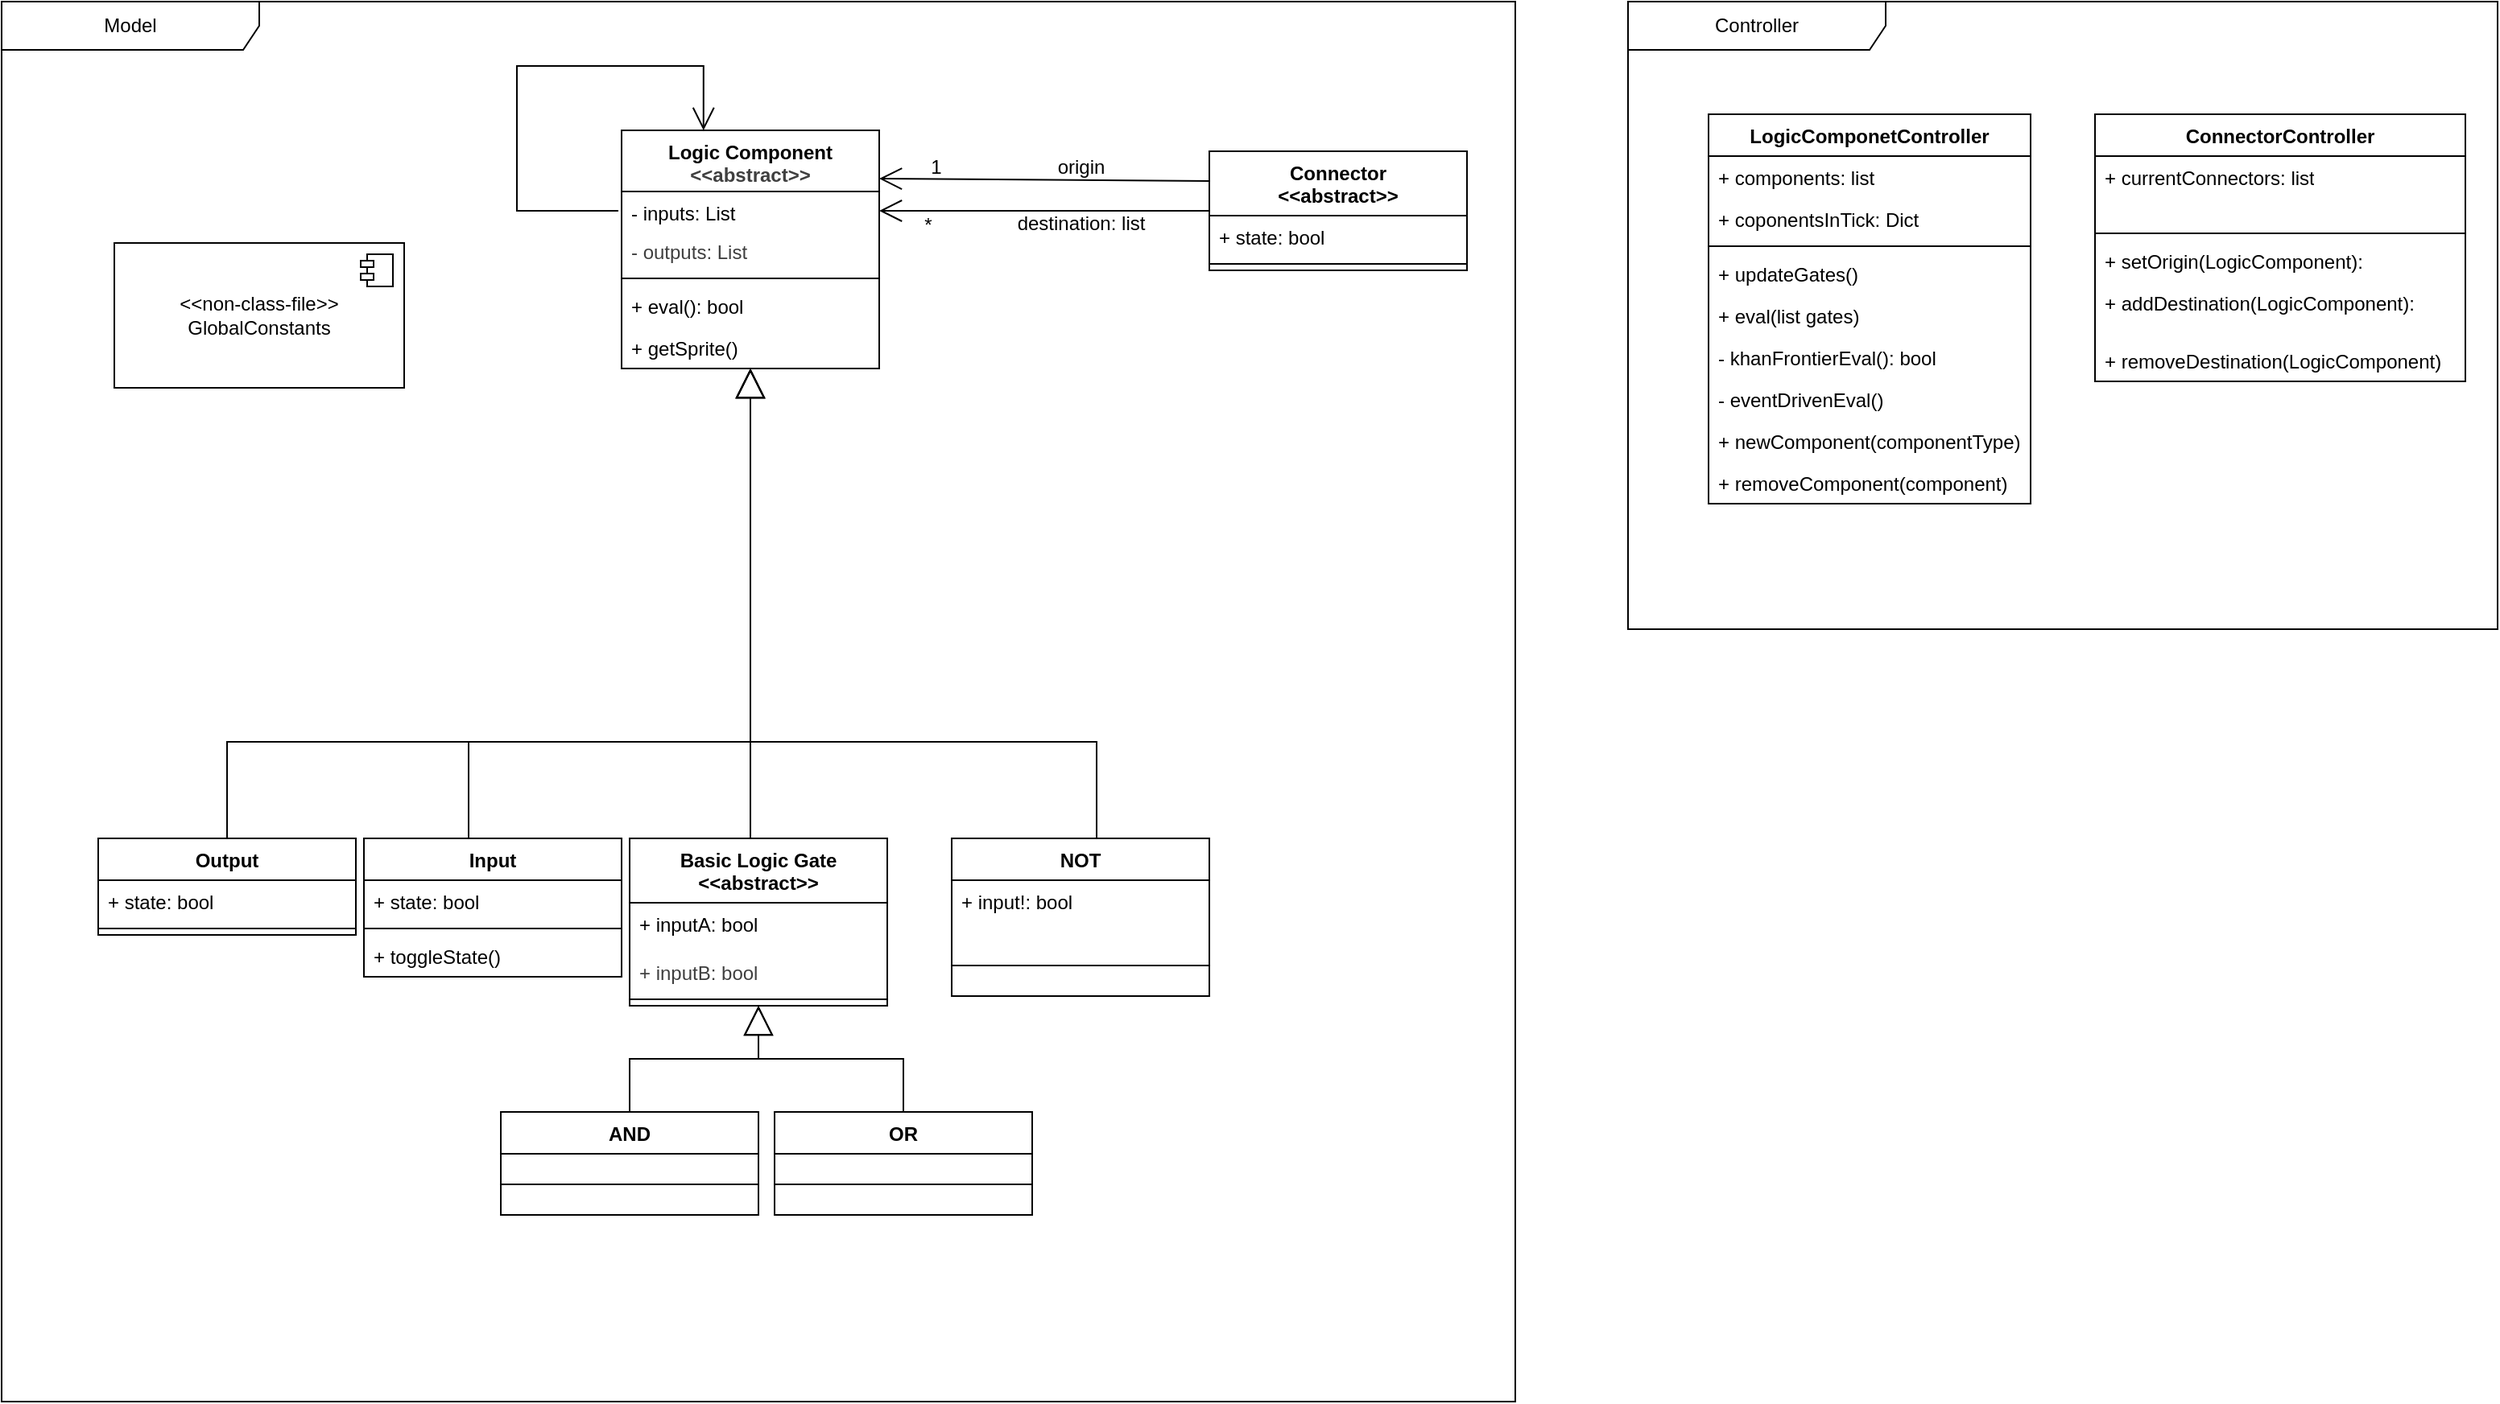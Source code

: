<mxfile>
    <diagram id="LUwpJlZDlmn8VWZQNu5N" name="Page-1">
        <mxGraphModel dx="1345" dy="1198" grid="1" gridSize="10" guides="1" tooltips="1" connect="1" arrows="1" fold="1" page="0" pageScale="1" pageWidth="850" pageHeight="1100" math="0" shadow="0">
            <root>
                <mxCell id="0"/>
                <mxCell id="1" parent="0"/>
                <mxCell id="5" value="" style="endArrow=block;endSize=16;endFill=0;html=1;edgeStyle=orthogonalEdgeStyle;rounded=0;curved=0;" parent="1" source="8" target="25" edge="1">
                    <mxGeometry width="160" relative="1" as="geometry">
                        <mxPoint x="590" y="530" as="sourcePoint"/>
                        <mxPoint x="769.957" y="228.0" as="targetPoint"/>
                        <Array as="points">
                            <mxPoint x="590" y="470"/>
                            <mxPoint x="765" y="470"/>
                        </Array>
                    </mxGeometry>
                </mxCell>
                <mxCell id="8" value="Input" style="swimlane;fontStyle=1;align=center;verticalAlign=top;childLayout=stackLayout;horizontal=1;startSize=26;horizontalStack=0;resizeParent=1;resizeParentMax=0;resizeLast=0;collapsible=1;marginBottom=0;whiteSpace=wrap;html=1;" parent="1" vertex="1">
                    <mxGeometry x="525" y="530" width="160" height="86" as="geometry"/>
                </mxCell>
                <mxCell id="9" value="+ state: bool" style="text;strokeColor=none;fillColor=none;align=left;verticalAlign=top;spacingLeft=4;spacingRight=4;overflow=hidden;rotatable=0;points=[[0,0.5],[1,0.5]];portConstraint=eastwest;whiteSpace=wrap;html=1;" parent="8" vertex="1">
                    <mxGeometry y="26" width="160" height="26" as="geometry"/>
                </mxCell>
                <mxCell id="10" value="" style="line;strokeWidth=1;fillColor=none;align=left;verticalAlign=middle;spacingTop=-1;spacingLeft=3;spacingRight=3;rotatable=0;labelPosition=right;points=[];portConstraint=eastwest;strokeColor=inherit;" parent="8" vertex="1">
                    <mxGeometry y="52" width="160" height="8" as="geometry"/>
                </mxCell>
                <mxCell id="11" value="+ toggleState()" style="text;strokeColor=none;fillColor=none;align=left;verticalAlign=top;spacingLeft=4;spacingRight=4;overflow=hidden;rotatable=0;points=[[0,0.5],[1,0.5]];portConstraint=eastwest;whiteSpace=wrap;html=1;" parent="8" vertex="1">
                    <mxGeometry y="60" width="160" height="26" as="geometry"/>
                </mxCell>
                <mxCell id="12" value="Output" style="swimlane;fontStyle=1;align=center;verticalAlign=top;childLayout=stackLayout;horizontal=1;startSize=26;horizontalStack=0;resizeParent=1;resizeParentMax=0;resizeLast=0;collapsible=1;marginBottom=0;whiteSpace=wrap;html=1;" parent="1" vertex="1">
                    <mxGeometry x="360" y="530" width="160" height="60" as="geometry"/>
                </mxCell>
                <mxCell id="13" value="+ state: bool" style="text;strokeColor=none;fillColor=none;align=left;verticalAlign=top;spacingLeft=4;spacingRight=4;overflow=hidden;rotatable=0;points=[[0,0.5],[1,0.5]];portConstraint=eastwest;whiteSpace=wrap;html=1;" parent="12" vertex="1">
                    <mxGeometry y="26" width="160" height="26" as="geometry"/>
                </mxCell>
                <mxCell id="14" value="" style="line;strokeWidth=1;fillColor=none;align=left;verticalAlign=middle;spacingTop=-1;spacingLeft=3;spacingRight=3;rotatable=0;labelPosition=right;points=[];portConstraint=eastwest;strokeColor=inherit;" parent="12" vertex="1">
                    <mxGeometry y="52" width="160" height="8" as="geometry"/>
                </mxCell>
                <mxCell id="Kiy71lXaT0EYH4YXisjU-16" value="Basic Logic Gate&lt;br&gt;&lt;div&gt;&amp;lt;&amp;lt;abstract&amp;gt;&amp;gt;&lt;/div&gt;&lt;div&gt;&lt;br&gt;&lt;/div&gt;" style="swimlane;fontStyle=1;align=center;verticalAlign=top;childLayout=stackLayout;horizontal=1;startSize=40;horizontalStack=0;resizeParent=1;resizeParentMax=0;resizeLast=0;collapsible=1;marginBottom=0;whiteSpace=wrap;html=1;" parent="1" vertex="1">
                    <mxGeometry x="690" y="530" width="160" height="104" as="geometry"/>
                </mxCell>
                <mxCell id="Kiy71lXaT0EYH4YXisjU-17" value="+ inputA: bool" style="text;strokeColor=none;fillColor=none;align=left;verticalAlign=top;spacingLeft=4;spacingRight=4;overflow=hidden;rotatable=0;points=[[0,0.5],[1,0.5]];portConstraint=eastwest;whiteSpace=wrap;html=1;" parent="Kiy71lXaT0EYH4YXisjU-16" vertex="1">
                    <mxGeometry y="40" width="160" height="30" as="geometry"/>
                </mxCell>
                <mxCell id="21" value="&lt;span style=&quot;color: rgb(63, 63, 63);&quot;&gt;+ inputB: bool&lt;/span&gt;" style="text;strokeColor=none;fillColor=none;align=left;verticalAlign=top;spacingLeft=4;spacingRight=4;overflow=hidden;rotatable=0;points=[[0,0.5],[1,0.5]];portConstraint=eastwest;whiteSpace=wrap;html=1;" parent="Kiy71lXaT0EYH4YXisjU-16" vertex="1">
                    <mxGeometry y="70" width="160" height="26" as="geometry"/>
                </mxCell>
                <mxCell id="Kiy71lXaT0EYH4YXisjU-18" value="" style="line;strokeWidth=1;fillColor=none;align=left;verticalAlign=middle;spacingTop=-1;spacingLeft=3;spacingRight=3;rotatable=0;labelPosition=right;points=[];portConstraint=eastwest;strokeColor=inherit;" parent="Kiy71lXaT0EYH4YXisjU-16" vertex="1">
                    <mxGeometry y="96" width="160" height="8" as="geometry"/>
                </mxCell>
                <mxCell id="18" value="" style="endArrow=block;endSize=16;endFill=0;html=1;edgeStyle=orthogonalEdgeStyle;rounded=0;" parent="1" source="12" target="25" edge="1">
                    <mxGeometry width="160" relative="1" as="geometry">
                        <mxPoint x="520" y="390" as="sourcePoint"/>
                        <mxPoint x="769.957" y="228.0" as="targetPoint"/>
                        <Array as="points">
                            <mxPoint x="440" y="470"/>
                            <mxPoint x="765" y="470"/>
                        </Array>
                    </mxGeometry>
                </mxCell>
                <mxCell id="tFjuQPNSl8052ZNlTeMt-20" value="AND" style="swimlane;fontStyle=1;align=center;verticalAlign=top;childLayout=stackLayout;horizontal=1;startSize=26;horizontalStack=0;resizeParent=1;resizeParentMax=0;resizeLast=0;collapsible=1;marginBottom=0;whiteSpace=wrap;html=1;" parent="1" vertex="1">
                    <mxGeometry x="610" y="700" width="160" height="64" as="geometry"/>
                </mxCell>
                <mxCell id="tFjuQPNSl8052ZNlTeMt-22" value="" style="line;strokeWidth=1;fillColor=none;align=left;verticalAlign=middle;spacingTop=-1;spacingLeft=3;spacingRight=3;rotatable=0;labelPosition=right;points=[];portConstraint=eastwest;strokeColor=inherit;" parent="tFjuQPNSl8052ZNlTeMt-20" vertex="1">
                    <mxGeometry y="26" width="160" height="38" as="geometry"/>
                </mxCell>
                <mxCell id="tFjuQPNSl8052ZNlTeMt-23" value="" style="endArrow=block;endSize=16;endFill=0;html=1;exitX=0.5;exitY=0;exitDx=0;exitDy=0;rounded=0;edgeStyle=orthogonalEdgeStyle;" parent="1" source="tFjuQPNSl8052ZNlTeMt-20" target="Kiy71lXaT0EYH4YXisjU-16" edge="1">
                    <mxGeometry width="160" relative="1" as="geometry">
                        <mxPoint x="793.562" y="813" as="sourcePoint"/>
                        <mxPoint x="760" y="640" as="targetPoint"/>
                    </mxGeometry>
                </mxCell>
                <mxCell id="tFjuQPNSl8052ZNlTeMt-27" value="OR" style="swimlane;fontStyle=1;align=center;verticalAlign=top;childLayout=stackLayout;horizontal=1;startSize=26;horizontalStack=0;resizeParent=1;resizeParentMax=0;resizeLast=0;collapsible=1;marginBottom=0;whiteSpace=wrap;html=1;" parent="1" vertex="1">
                    <mxGeometry x="780" y="700" width="160" height="64" as="geometry"/>
                </mxCell>
                <mxCell id="tFjuQPNSl8052ZNlTeMt-29" value="" style="line;strokeWidth=1;fillColor=none;align=left;verticalAlign=middle;spacingTop=-1;spacingLeft=3;spacingRight=3;rotatable=0;labelPosition=right;points=[];portConstraint=eastwest;strokeColor=inherit;" parent="tFjuQPNSl8052ZNlTeMt-27" vertex="1">
                    <mxGeometry y="26" width="160" height="38" as="geometry"/>
                </mxCell>
                <mxCell id="tFjuQPNSl8052ZNlTeMt-30" value="" style="endArrow=block;endSize=16;endFill=0;html=1;exitX=0.5;exitY=0;exitDx=0;exitDy=0;rounded=0;edgeStyle=orthogonalEdgeStyle;" parent="1" source="tFjuQPNSl8052ZNlTeMt-27" target="Kiy71lXaT0EYH4YXisjU-16" edge="1">
                    <mxGeometry width="160" relative="1" as="geometry">
                        <mxPoint x="978.562" y="821" as="sourcePoint"/>
                        <mxPoint x="955" y="616" as="targetPoint"/>
                    </mxGeometry>
                </mxCell>
                <mxCell id="tFjuQPNSl8052ZNlTeMt-31" value="NOT" style="swimlane;fontStyle=1;align=center;verticalAlign=top;childLayout=stackLayout;horizontal=1;startSize=26;horizontalStack=0;resizeParent=1;resizeParentMax=0;resizeLast=0;collapsible=1;marginBottom=0;whiteSpace=wrap;html=1;" parent="1" vertex="1">
                    <mxGeometry x="890" y="530" width="160" height="98" as="geometry"/>
                </mxCell>
                <mxCell id="tFjuQPNSl8052ZNlTeMt-32" value="+ input!: bool" style="text;strokeColor=none;fillColor=none;align=left;verticalAlign=top;spacingLeft=4;spacingRight=4;overflow=hidden;rotatable=0;points=[[0,0.5],[1,0.5]];portConstraint=eastwest;whiteSpace=wrap;html=1;" parent="tFjuQPNSl8052ZNlTeMt-31" vertex="1">
                    <mxGeometry y="26" width="160" height="34" as="geometry"/>
                </mxCell>
                <mxCell id="tFjuQPNSl8052ZNlTeMt-33" value="" style="line;strokeWidth=1;fillColor=none;align=left;verticalAlign=middle;spacingTop=-1;spacingLeft=3;spacingRight=3;rotatable=0;labelPosition=right;points=[];portConstraint=eastwest;strokeColor=inherit;" parent="tFjuQPNSl8052ZNlTeMt-31" vertex="1">
                    <mxGeometry y="60" width="160" height="38" as="geometry"/>
                </mxCell>
                <mxCell id="tFjuQPNSl8052ZNlTeMt-34" value="" style="endArrow=block;endSize=16;endFill=0;html=1;exitX=0.5;exitY=0;exitDx=0;exitDy=0;rounded=0;edgeStyle=orthogonalEdgeStyle;" parent="1" source="tFjuQPNSl8052ZNlTeMt-31" target="25" edge="1">
                    <mxGeometry width="160" relative="1" as="geometry">
                        <mxPoint x="1168.562" y="569" as="sourcePoint"/>
                        <mxPoint x="769.957" y="228.0" as="targetPoint"/>
                        <Array as="points">
                            <mxPoint x="980" y="530"/>
                            <mxPoint x="980" y="470"/>
                            <mxPoint x="765" y="470"/>
                        </Array>
                    </mxGeometry>
                </mxCell>
                <mxCell id="25" value="&lt;span style=&quot;color: rgb(0, 0, 0);&quot;&gt;Logic Component&lt;/span&gt;&lt;div style=&quot;color: rgb(63, 63, 63); scrollbar-color: rgb(226, 226, 226) rgb(251, 251, 251);&quot;&gt;&amp;lt;&amp;lt;abstract&amp;gt;&amp;gt;&lt;/div&gt;" style="swimlane;fontStyle=1;align=center;verticalAlign=top;childLayout=stackLayout;horizontal=1;startSize=38;horizontalStack=0;resizeParent=1;resizeParentMax=0;resizeLast=0;collapsible=1;marginBottom=0;whiteSpace=wrap;html=1;" parent="1" vertex="1">
                    <mxGeometry x="685" y="90" width="160" height="148" as="geometry"/>
                </mxCell>
                <mxCell id="tFjuQPNSl8052ZNlTeMt-38" value="- inputs: List" style="text;strokeColor=none;fillColor=none;align=left;verticalAlign=top;spacingLeft=4;spacingRight=4;overflow=hidden;rotatable=0;points=[[0,0.5],[1,0.5]];portConstraint=eastwest;whiteSpace=wrap;html=1;" parent="25" vertex="1">
                    <mxGeometry y="38" width="160" height="24" as="geometry"/>
                </mxCell>
                <mxCell id="23" value="&lt;span style=&quot;color: rgb(63, 63, 63);&quot;&gt;- outputs: List&lt;/span&gt;" style="text;strokeColor=none;fillColor=none;align=left;verticalAlign=top;spacingLeft=4;spacingRight=4;overflow=hidden;rotatable=0;points=[[0,0.5],[1,0.5]];portConstraint=eastwest;whiteSpace=wrap;html=1;" parent="25" vertex="1">
                    <mxGeometry y="62" width="160" height="26" as="geometry"/>
                </mxCell>
                <mxCell id="27" value="" style="line;strokeWidth=1;fillColor=none;align=left;verticalAlign=middle;spacingTop=-1;spacingLeft=3;spacingRight=3;rotatable=0;labelPosition=right;points=[];portConstraint=eastwest;strokeColor=inherit;" parent="25" vertex="1">
                    <mxGeometry y="88" width="160" height="8" as="geometry"/>
                </mxCell>
                <mxCell id="tFjuQPNSl8052ZNlTeMt-41" value="+ eval(): bool" style="text;strokeColor=none;fillColor=none;align=left;verticalAlign=top;spacingLeft=4;spacingRight=4;overflow=hidden;rotatable=0;points=[[0,0.5],[1,0.5]];portConstraint=eastwest;whiteSpace=wrap;html=1;" parent="25" vertex="1">
                    <mxGeometry y="96" width="160" height="26" as="geometry"/>
                </mxCell>
                <mxCell id="24" value="+ getSprite()" style="text;strokeColor=none;fillColor=none;align=left;verticalAlign=top;spacingLeft=4;spacingRight=4;overflow=hidden;rotatable=0;points=[[0,0.5],[1,0.5]];portConstraint=eastwest;whiteSpace=wrap;html=1;" parent="25" vertex="1">
                    <mxGeometry y="122" width="160" height="26" as="geometry"/>
                </mxCell>
                <mxCell id="tFjuQPNSl8052ZNlTeMt-51" value="" style="endArrow=open;endFill=1;endSize=12;html=1;entryX=0.318;entryY=0;entryDx=0;entryDy=0;entryPerimeter=0;edgeStyle=orthogonalEdgeStyle;rounded=0;curved=0;" parent="25" target="25" edge="1">
                    <mxGeometry width="160" relative="1" as="geometry">
                        <mxPoint x="-2" y="50" as="sourcePoint"/>
                        <mxPoint x="-305" y="58.63" as="targetPoint"/>
                        <Array as="points">
                            <mxPoint x="-65" y="50"/>
                            <mxPoint x="-65" y="-40"/>
                            <mxPoint x="51" y="-40"/>
                        </Array>
                    </mxGeometry>
                </mxCell>
                <mxCell id="29" value="" style="endArrow=block;endSize=16;endFill=0;html=1;edgeStyle=orthogonalEdgeStyle;rounded=0;curved=0;" parent="1" source="Kiy71lXaT0EYH4YXisjU-16" target="25" edge="1">
                    <mxGeometry width="160" relative="1" as="geometry">
                        <mxPoint x="790" y="370" as="sourcePoint"/>
                        <mxPoint x="950" y="370" as="targetPoint"/>
                        <Array as="points">
                            <mxPoint x="765" y="500"/>
                            <mxPoint x="765" y="500"/>
                        </Array>
                    </mxGeometry>
                </mxCell>
                <mxCell id="tFjuQPNSl8052ZNlTeMt-49" value="Model" style="shape=umlFrame;whiteSpace=wrap;html=1;pointerEvents=0;recursiveResize=0;container=1;collapsible=0;width=160;" parent="1" vertex="1">
                    <mxGeometry x="300" y="10" width="940" height="870" as="geometry"/>
                </mxCell>
                <mxCell id="31" value="" style="endArrow=open;endFill=1;endSize=12;html=1;exitX=0;exitY=0.25;exitDx=0;exitDy=0;" parent="tFjuQPNSl8052ZNlTeMt-49" source="Kiy71lXaT0EYH4YXisjU-20" edge="1">
                    <mxGeometry width="160" relative="1" as="geometry">
                        <mxPoint x="830" y="110.0" as="sourcePoint"/>
                        <mxPoint x="545" y="110" as="targetPoint"/>
                    </mxGeometry>
                </mxCell>
                <mxCell id="33" value="origin" style="text;html=1;align=center;verticalAlign=middle;resizable=0;points=[];autosize=1;strokeColor=none;fillColor=none;" parent="tFjuQPNSl8052ZNlTeMt-49" vertex="1">
                    <mxGeometry x="645" y="88" width="50" height="30" as="geometry"/>
                </mxCell>
                <mxCell id="35" value="destination: list" style="text;html=1;align=center;verticalAlign=middle;resizable=0;points=[];autosize=1;strokeColor=none;fillColor=none;" parent="tFjuQPNSl8052ZNlTeMt-49" vertex="1">
                    <mxGeometry x="620" y="123" width="100" height="30" as="geometry"/>
                </mxCell>
                <mxCell id="36" value="*" style="text;html=1;align=center;verticalAlign=middle;resizable=0;points=[];autosize=1;strokeColor=none;fillColor=none;" parent="tFjuQPNSl8052ZNlTeMt-49" vertex="1">
                    <mxGeometry x="560" y="124" width="30" height="30" as="geometry"/>
                </mxCell>
                <mxCell id="37" value="&amp;lt;&amp;lt;non-class-file&amp;gt;&amp;gt;&lt;div&gt;GlobalConstants&lt;/div&gt;" style="html=1;dropTarget=0;whiteSpace=wrap;" parent="tFjuQPNSl8052ZNlTeMt-49" vertex="1">
                    <mxGeometry x="70" y="150" width="180" height="90" as="geometry"/>
                </mxCell>
                <mxCell id="38" value="" style="shape=module;jettyWidth=8;jettyHeight=4;" parent="37" vertex="1">
                    <mxGeometry x="1" width="20" height="20" relative="1" as="geometry">
                        <mxPoint x="-27" y="7" as="offset"/>
                    </mxGeometry>
                </mxCell>
                <mxCell id="Kiy71lXaT0EYH4YXisjU-20" value="Connector&lt;br&gt;&lt;div&gt;&amp;lt;&amp;lt;abstract&amp;gt;&amp;gt;&lt;/div&gt;&lt;div&gt;&lt;br&gt;&lt;/div&gt;" style="swimlane;fontStyle=1;align=center;verticalAlign=top;childLayout=stackLayout;horizontal=1;startSize=40;horizontalStack=0;resizeParent=1;resizeParentMax=0;resizeLast=0;collapsible=1;marginBottom=0;whiteSpace=wrap;html=1;" parent="tFjuQPNSl8052ZNlTeMt-49" vertex="1">
                    <mxGeometry x="750" y="93" width="160" height="74" as="geometry"/>
                </mxCell>
                <mxCell id="22" value="+ state: bool" style="text;strokeColor=none;fillColor=none;align=left;verticalAlign=top;spacingLeft=4;spacingRight=4;overflow=hidden;rotatable=0;points=[[0,0.5],[1,0.5]];portConstraint=eastwest;whiteSpace=wrap;html=1;" parent="Kiy71lXaT0EYH4YXisjU-20" vertex="1">
                    <mxGeometry y="40" width="160" height="26" as="geometry"/>
                </mxCell>
                <mxCell id="Kiy71lXaT0EYH4YXisjU-22" value="" style="line;strokeWidth=1;fillColor=none;align=left;verticalAlign=middle;spacingTop=-1;spacingLeft=3;spacingRight=3;rotatable=0;labelPosition=right;points=[];portConstraint=eastwest;strokeColor=inherit;" parent="Kiy71lXaT0EYH4YXisjU-20" vertex="1">
                    <mxGeometry y="66" width="160" height="8" as="geometry"/>
                </mxCell>
                <mxCell id="32" value="1" style="text;html=1;align=center;verticalAlign=middle;resizable=0;points=[];autosize=1;strokeColor=none;fillColor=none;" parent="1" vertex="1">
                    <mxGeometry x="865" y="98" width="30" height="30" as="geometry"/>
                </mxCell>
                <mxCell id="34" value="" style="endArrow=open;endFill=1;endSize=12;html=1;entryX=1;entryY=0.5;entryDx=0;entryDy=0;" parent="1" source="Kiy71lXaT0EYH4YXisjU-20" target="tFjuQPNSl8052ZNlTeMt-38" edge="1">
                    <mxGeometry width="160" relative="1" as="geometry">
                        <mxPoint x="1125" y="162.0" as="sourcePoint"/>
                        <mxPoint x="840" y="162" as="targetPoint"/>
                    </mxGeometry>
                </mxCell>
                <mxCell id="39" value="Controller" style="shape=umlFrame;whiteSpace=wrap;html=1;pointerEvents=0;recursiveResize=0;container=1;collapsible=0;width=160;" parent="1" vertex="1">
                    <mxGeometry x="1310" y="10" width="540" height="390" as="geometry"/>
                </mxCell>
                <mxCell id="tFjuQPNSl8052ZNlTeMt-56" value="ConnectorController" style="swimlane;fontStyle=1;align=center;verticalAlign=top;childLayout=stackLayout;horizontal=1;startSize=26;horizontalStack=0;resizeParent=1;resizeParentMax=0;resizeLast=0;collapsible=1;marginBottom=0;whiteSpace=wrap;html=1;" parent="39" vertex="1">
                    <mxGeometry x="290" y="70" width="230" height="166" as="geometry"/>
                </mxCell>
                <mxCell id="tFjuQPNSl8052ZNlTeMt-65" value="+ currentConnectors: list" style="text;strokeColor=none;fillColor=none;align=left;verticalAlign=top;spacingLeft=4;spacingRight=4;overflow=hidden;rotatable=0;points=[[0,0.5],[1,0.5]];portConstraint=eastwest;whiteSpace=wrap;html=1;" parent="tFjuQPNSl8052ZNlTeMt-56" vertex="1">
                    <mxGeometry y="26" width="230" height="44" as="geometry"/>
                </mxCell>
                <mxCell id="tFjuQPNSl8052ZNlTeMt-59" value="" style="line;strokeWidth=1;fillColor=none;align=left;verticalAlign=middle;spacingTop=-1;spacingLeft=3;spacingRight=3;rotatable=0;labelPosition=right;points=[];portConstraint=eastwest;strokeColor=inherit;" parent="tFjuQPNSl8052ZNlTeMt-56" vertex="1">
                    <mxGeometry y="70" width="230" height="8" as="geometry"/>
                </mxCell>
                <mxCell id="tFjuQPNSl8052ZNlTeMt-66" value="+ setOrigin(&lt;span style=&quot;color: rgb(0, 0, 0);&quot;&gt;LogicComponent&lt;/span&gt;):&amp;nbsp;" style="text;strokeColor=none;fillColor=none;align=left;verticalAlign=top;spacingLeft=4;spacingRight=4;overflow=hidden;rotatable=0;points=[[0,0.5],[1,0.5]];portConstraint=eastwest;whiteSpace=wrap;html=1;" parent="tFjuQPNSl8052ZNlTeMt-56" vertex="1">
                    <mxGeometry y="78" width="230" height="26" as="geometry"/>
                </mxCell>
                <mxCell id="tFjuQPNSl8052ZNlTeMt-67" value="+ addDestination(&lt;span style=&quot;color: rgb(0, 0, 0);&quot;&gt;LogicComponent&lt;/span&gt;):&amp;nbsp;" style="text;strokeColor=none;fillColor=none;align=left;verticalAlign=top;spacingLeft=4;spacingRight=4;overflow=hidden;rotatable=0;points=[[0,0.5],[1,0.5]];portConstraint=eastwest;whiteSpace=wrap;html=1;" parent="tFjuQPNSl8052ZNlTeMt-56" vertex="1">
                    <mxGeometry y="104" width="230" height="36" as="geometry"/>
                </mxCell>
                <mxCell id="tFjuQPNSl8052ZNlTeMt-68" value="+ removeDestination(&lt;span style=&quot;color: rgb(0, 0, 0);&quot;&gt;LogicComponent)&lt;/span&gt;" style="text;strokeColor=none;fillColor=none;align=left;verticalAlign=top;spacingLeft=4;spacingRight=4;overflow=hidden;rotatable=0;points=[[0,0.5],[1,0.5]];portConstraint=eastwest;whiteSpace=wrap;html=1;" parent="tFjuQPNSl8052ZNlTeMt-56" vertex="1">
                    <mxGeometry y="140" width="230" height="26" as="geometry"/>
                </mxCell>
                <mxCell id="48" value="LogicComponetController" style="swimlane;fontStyle=1;align=center;verticalAlign=top;childLayout=stackLayout;horizontal=1;startSize=26;horizontalStack=0;resizeParent=1;resizeParentMax=0;resizeLast=0;collapsible=1;marginBottom=0;whiteSpace=wrap;html=1;" parent="39" vertex="1">
                    <mxGeometry x="50" y="70" width="200" height="242" as="geometry"/>
                </mxCell>
                <mxCell id="49" value="+ components: list" style="text;strokeColor=none;fillColor=none;align=left;verticalAlign=top;spacingLeft=4;spacingRight=4;overflow=hidden;rotatable=0;points=[[0,0.5],[1,0.5]];portConstraint=eastwest;whiteSpace=wrap;html=1;" parent="48" vertex="1">
                    <mxGeometry y="26" width="200" height="26" as="geometry"/>
                </mxCell>
                <mxCell id="52" value="+ coponentsInTick: Dict" style="text;strokeColor=none;fillColor=none;align=left;verticalAlign=top;spacingLeft=4;spacingRight=4;overflow=hidden;rotatable=0;points=[[0,0.5],[1,0.5]];portConstraint=eastwest;whiteSpace=wrap;html=1;" parent="48" vertex="1">
                    <mxGeometry y="52" width="200" height="26" as="geometry"/>
                </mxCell>
                <mxCell id="50" value="" style="line;strokeWidth=1;fillColor=none;align=left;verticalAlign=middle;spacingTop=-1;spacingLeft=3;spacingRight=3;rotatable=0;labelPosition=right;points=[];portConstraint=eastwest;strokeColor=inherit;" parent="48" vertex="1">
                    <mxGeometry y="78" width="200" height="8" as="geometry"/>
                </mxCell>
                <mxCell id="51" value="+ updateGates()" style="text;strokeColor=none;fillColor=none;align=left;verticalAlign=top;spacingLeft=4;spacingRight=4;overflow=hidden;rotatable=0;points=[[0,0.5],[1,0.5]];portConstraint=eastwest;whiteSpace=wrap;html=1;" parent="48" vertex="1">
                    <mxGeometry y="86" width="200" height="26" as="geometry"/>
                </mxCell>
                <mxCell id="53" value="+ eval(list gates)" style="text;strokeColor=none;fillColor=none;align=left;verticalAlign=top;spacingLeft=4;spacingRight=4;overflow=hidden;rotatable=0;points=[[0,0.5],[1,0.5]];portConstraint=eastwest;whiteSpace=wrap;html=1;" parent="48" vertex="1">
                    <mxGeometry y="112" width="200" height="26" as="geometry"/>
                </mxCell>
                <mxCell id="54" value="- khanFrontierEval(): bool" style="text;strokeColor=none;fillColor=none;align=left;verticalAlign=top;spacingLeft=4;spacingRight=4;overflow=hidden;rotatable=0;points=[[0,0.5],[1,0.5]];portConstraint=eastwest;whiteSpace=wrap;html=1;" parent="48" vertex="1">
                    <mxGeometry y="138" width="200" height="26" as="geometry"/>
                </mxCell>
                <mxCell id="55" value="- eventDrivenEval()" style="text;strokeColor=none;fillColor=none;align=left;verticalAlign=top;spacingLeft=4;spacingRight=4;overflow=hidden;rotatable=0;points=[[0,0.5],[1,0.5]];portConstraint=eastwest;whiteSpace=wrap;html=1;" parent="48" vertex="1">
                    <mxGeometry y="164" width="200" height="26" as="geometry"/>
                </mxCell>
                <mxCell id="56" value="+ newComponent(componentType)" style="text;strokeColor=none;fillColor=none;align=left;verticalAlign=top;spacingLeft=4;spacingRight=4;overflow=hidden;rotatable=0;points=[[0,0.5],[1,0.5]];portConstraint=eastwest;whiteSpace=wrap;html=1;" parent="48" vertex="1">
                    <mxGeometry y="190" width="200" height="26" as="geometry"/>
                </mxCell>
                <mxCell id="58" value="+ removeComponent(component)" style="text;strokeColor=none;fillColor=none;align=left;verticalAlign=top;spacingLeft=4;spacingRight=4;overflow=hidden;rotatable=0;points=[[0,0.5],[1,0.5]];portConstraint=eastwest;whiteSpace=wrap;html=1;" parent="48" vertex="1">
                    <mxGeometry y="216" width="200" height="26" as="geometry"/>
                </mxCell>
            </root>
        </mxGraphModel>
    </diagram>
</mxfile>